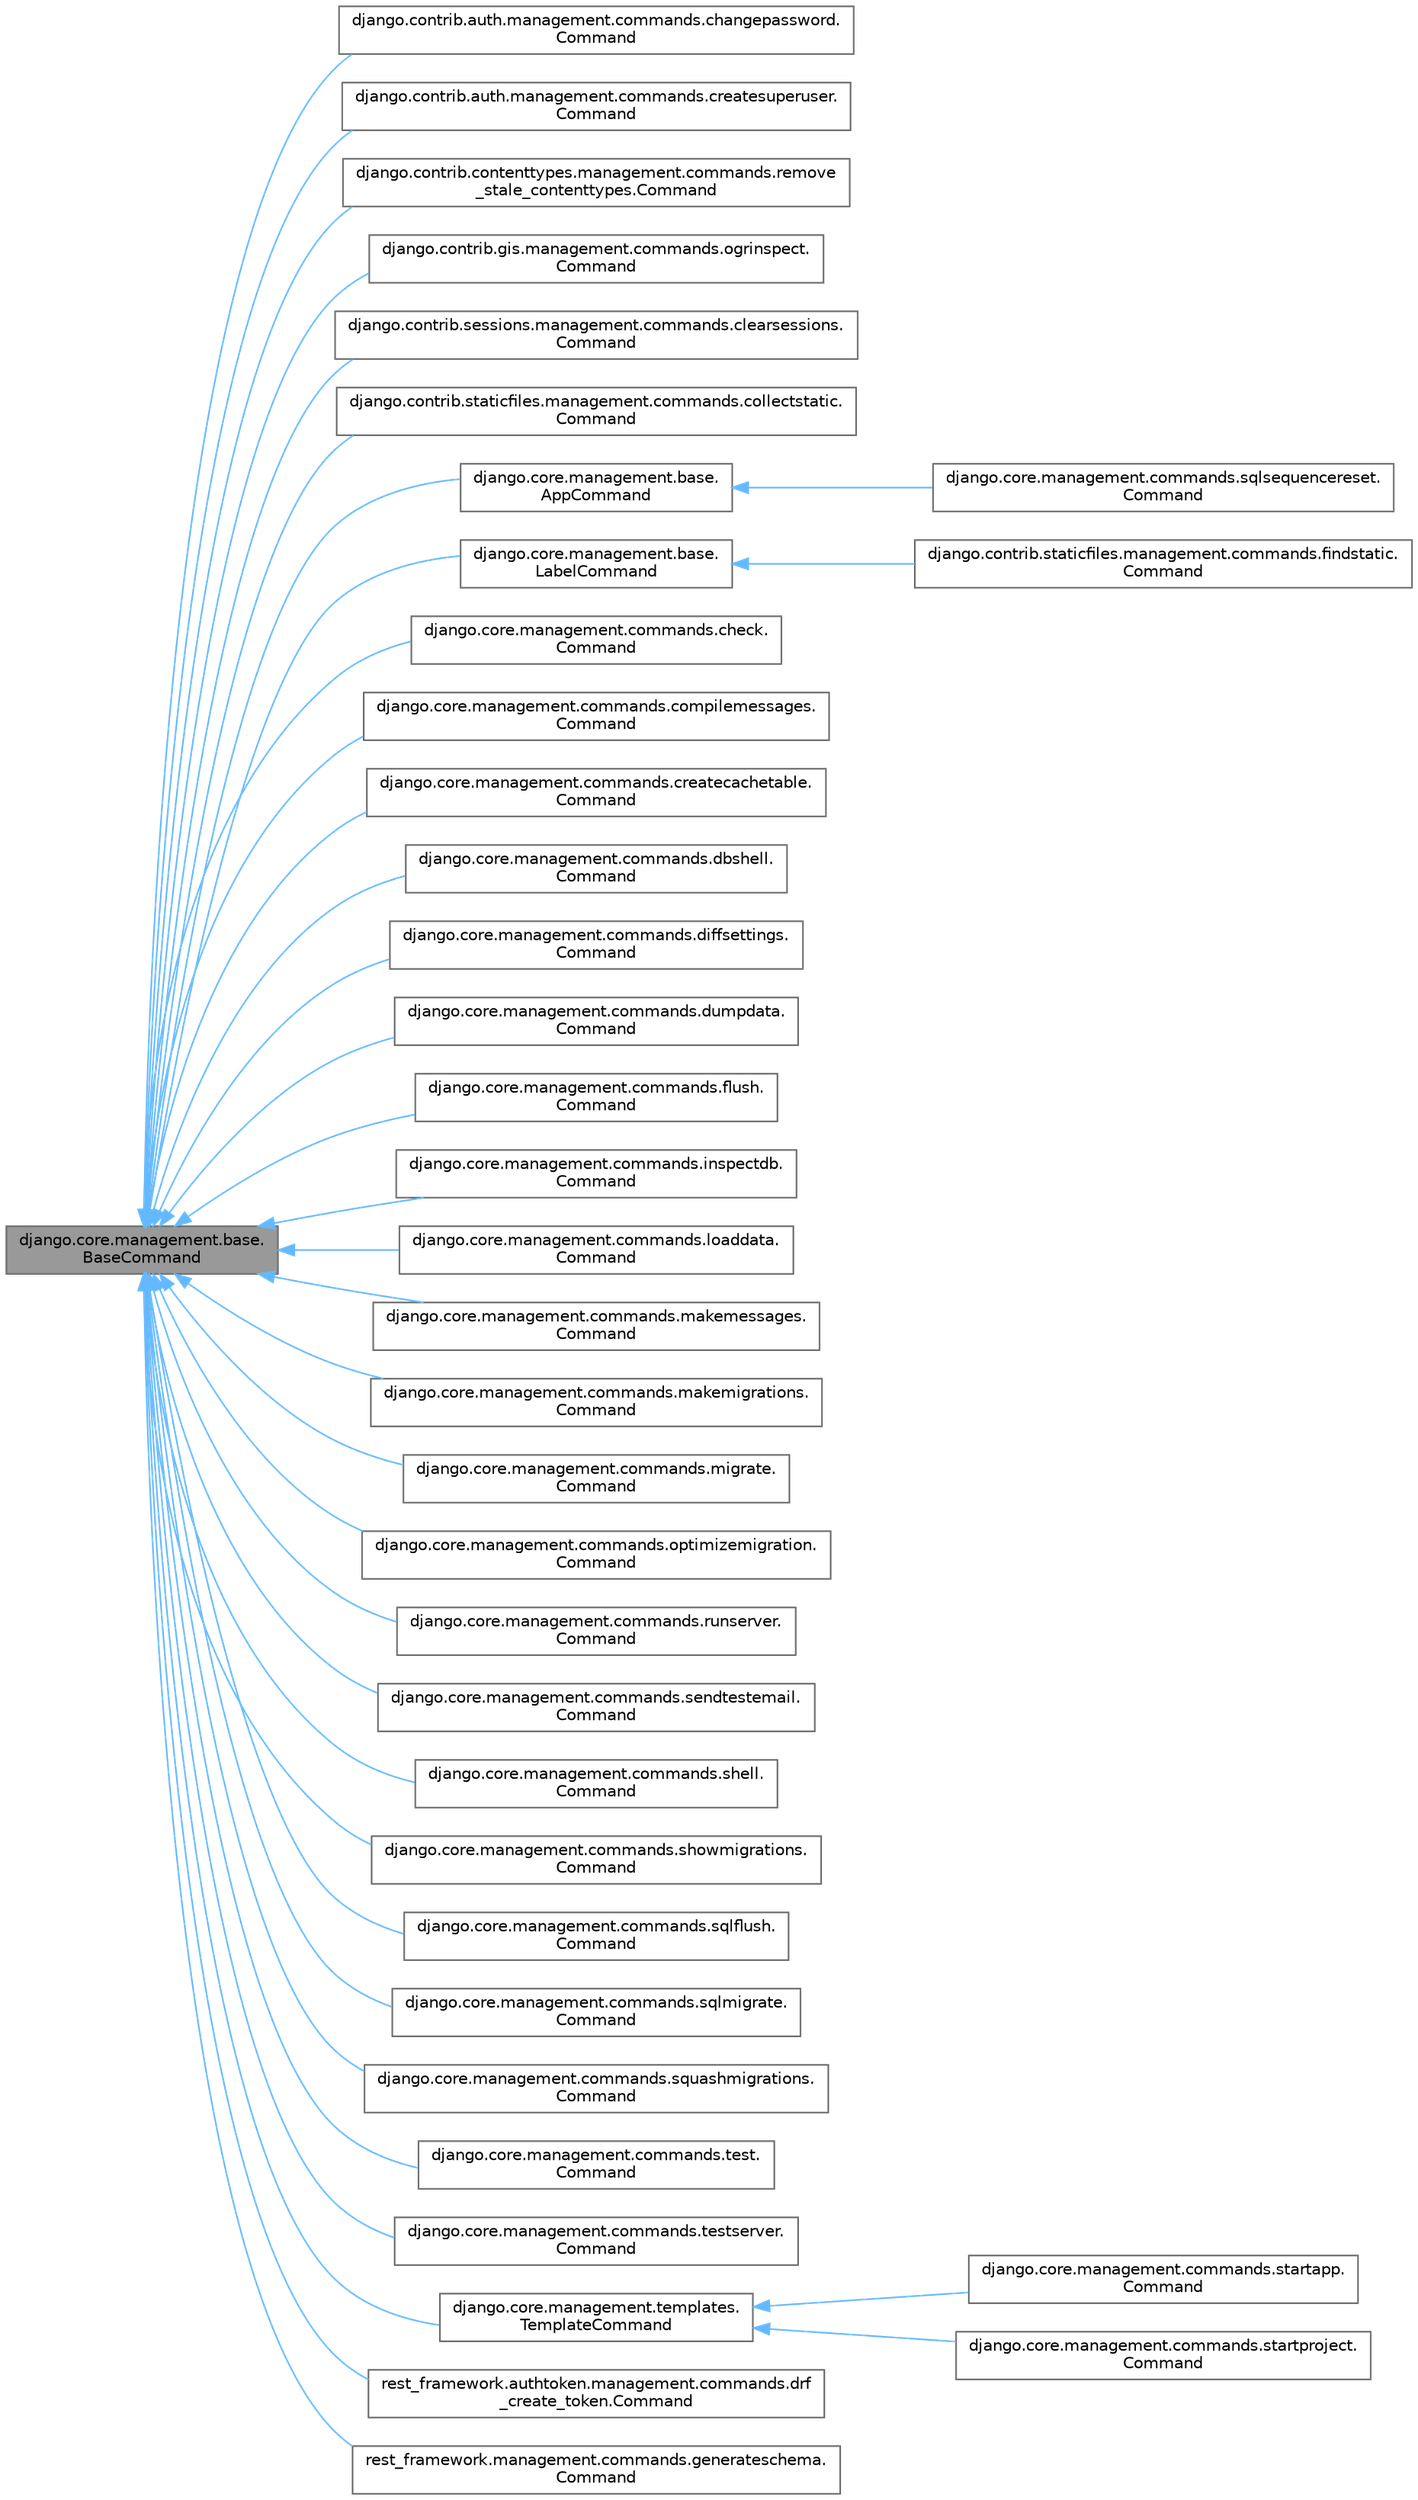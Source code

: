 digraph "django.core.management.base.BaseCommand"
{
 // LATEX_PDF_SIZE
  bgcolor="transparent";
  edge [fontname=Helvetica,fontsize=10,labelfontname=Helvetica,labelfontsize=10];
  node [fontname=Helvetica,fontsize=10,shape=box,height=0.2,width=0.4];
  rankdir="LR";
  Node1 [id="Node000001",label="django.core.management.base.\lBaseCommand",height=0.2,width=0.4,color="gray40", fillcolor="grey60", style="filled", fontcolor="black",tooltip=" "];
  Node1 -> Node2 [id="edge38_Node000001_Node000002",dir="back",color="steelblue1",style="solid",tooltip=" "];
  Node2 [id="Node000002",label="django.contrib.auth.management.commands.changepassword.\lCommand",height=0.2,width=0.4,color="gray40", fillcolor="white", style="filled",URL="$classdjango_1_1contrib_1_1auth_1_1management_1_1commands_1_1changepassword_1_1Command.html",tooltip=" "];
  Node1 -> Node3 [id="edge39_Node000001_Node000003",dir="back",color="steelblue1",style="solid",tooltip=" "];
  Node3 [id="Node000003",label="django.contrib.auth.management.commands.createsuperuser.\lCommand",height=0.2,width=0.4,color="gray40", fillcolor="white", style="filled",URL="$classdjango_1_1contrib_1_1auth_1_1management_1_1commands_1_1createsuperuser_1_1Command.html",tooltip=" "];
  Node1 -> Node4 [id="edge40_Node000001_Node000004",dir="back",color="steelblue1",style="solid",tooltip=" "];
  Node4 [id="Node000004",label="django.contrib.contenttypes.management.commands.remove\l_stale_contenttypes.Command",height=0.2,width=0.4,color="gray40", fillcolor="white", style="filled",URL="$classdjango_1_1contrib_1_1contenttypes_1_1management_1_1commands_1_1remove__stale__contenttypes_1_1Command.html",tooltip=" "];
  Node1 -> Node5 [id="edge41_Node000001_Node000005",dir="back",color="steelblue1",style="solid",tooltip=" "];
  Node5 [id="Node000005",label="django.contrib.gis.management.commands.ogrinspect.\lCommand",height=0.2,width=0.4,color="gray40", fillcolor="white", style="filled",URL="$classdjango_1_1contrib_1_1gis_1_1management_1_1commands_1_1ogrinspect_1_1Command.html",tooltip=" "];
  Node1 -> Node6 [id="edge42_Node000001_Node000006",dir="back",color="steelblue1",style="solid",tooltip=" "];
  Node6 [id="Node000006",label="django.contrib.sessions.management.commands.clearsessions.\lCommand",height=0.2,width=0.4,color="gray40", fillcolor="white", style="filled",URL="$classdjango_1_1contrib_1_1sessions_1_1management_1_1commands_1_1clearsessions_1_1Command.html",tooltip=" "];
  Node1 -> Node7 [id="edge43_Node000001_Node000007",dir="back",color="steelblue1",style="solid",tooltip=" "];
  Node7 [id="Node000007",label="django.contrib.staticfiles.management.commands.collectstatic.\lCommand",height=0.2,width=0.4,color="gray40", fillcolor="white", style="filled",URL="$classdjango_1_1contrib_1_1staticfiles_1_1management_1_1commands_1_1collectstatic_1_1Command.html",tooltip=" "];
  Node1 -> Node8 [id="edge44_Node000001_Node000008",dir="back",color="steelblue1",style="solid",tooltip=" "];
  Node8 [id="Node000008",label="django.core.management.base.\lAppCommand",height=0.2,width=0.4,color="gray40", fillcolor="white", style="filled",URL="$classdjango_1_1core_1_1management_1_1base_1_1AppCommand.html",tooltip=" "];
  Node8 -> Node9 [id="edge45_Node000008_Node000009",dir="back",color="steelblue1",style="solid",tooltip=" "];
  Node9 [id="Node000009",label="django.core.management.commands.sqlsequencereset.\lCommand",height=0.2,width=0.4,color="gray40", fillcolor="white", style="filled",URL="$classdjango_1_1core_1_1management_1_1commands_1_1sqlsequencereset_1_1Command.html",tooltip=" "];
  Node1 -> Node10 [id="edge46_Node000001_Node000010",dir="back",color="steelblue1",style="solid",tooltip=" "];
  Node10 [id="Node000010",label="django.core.management.base.\lLabelCommand",height=0.2,width=0.4,color="gray40", fillcolor="white", style="filled",URL="$classdjango_1_1core_1_1management_1_1base_1_1LabelCommand.html",tooltip=" "];
  Node10 -> Node11 [id="edge47_Node000010_Node000011",dir="back",color="steelblue1",style="solid",tooltip=" "];
  Node11 [id="Node000011",label="django.contrib.staticfiles.management.commands.findstatic.\lCommand",height=0.2,width=0.4,color="gray40", fillcolor="white", style="filled",URL="$classdjango_1_1contrib_1_1staticfiles_1_1management_1_1commands_1_1findstatic_1_1Command.html",tooltip=" "];
  Node1 -> Node12 [id="edge48_Node000001_Node000012",dir="back",color="steelblue1",style="solid",tooltip=" "];
  Node12 [id="Node000012",label="django.core.management.commands.check.\lCommand",height=0.2,width=0.4,color="gray40", fillcolor="white", style="filled",URL="$classdjango_1_1core_1_1management_1_1commands_1_1check_1_1Command.html",tooltip=" "];
  Node1 -> Node13 [id="edge49_Node000001_Node000013",dir="back",color="steelblue1",style="solid",tooltip=" "];
  Node13 [id="Node000013",label="django.core.management.commands.compilemessages.\lCommand",height=0.2,width=0.4,color="gray40", fillcolor="white", style="filled",URL="$classdjango_1_1core_1_1management_1_1commands_1_1compilemessages_1_1Command.html",tooltip=" "];
  Node1 -> Node14 [id="edge50_Node000001_Node000014",dir="back",color="steelblue1",style="solid",tooltip=" "];
  Node14 [id="Node000014",label="django.core.management.commands.createcachetable.\lCommand",height=0.2,width=0.4,color="gray40", fillcolor="white", style="filled",URL="$classdjango_1_1core_1_1management_1_1commands_1_1createcachetable_1_1Command.html",tooltip=" "];
  Node1 -> Node15 [id="edge51_Node000001_Node000015",dir="back",color="steelblue1",style="solid",tooltip=" "];
  Node15 [id="Node000015",label="django.core.management.commands.dbshell.\lCommand",height=0.2,width=0.4,color="gray40", fillcolor="white", style="filled",URL="$classdjango_1_1core_1_1management_1_1commands_1_1dbshell_1_1Command.html",tooltip=" "];
  Node1 -> Node16 [id="edge52_Node000001_Node000016",dir="back",color="steelblue1",style="solid",tooltip=" "];
  Node16 [id="Node000016",label="django.core.management.commands.diffsettings.\lCommand",height=0.2,width=0.4,color="gray40", fillcolor="white", style="filled",URL="$classdjango_1_1core_1_1management_1_1commands_1_1diffsettings_1_1Command.html",tooltip=" "];
  Node1 -> Node17 [id="edge53_Node000001_Node000017",dir="back",color="steelblue1",style="solid",tooltip=" "];
  Node17 [id="Node000017",label="django.core.management.commands.dumpdata.\lCommand",height=0.2,width=0.4,color="gray40", fillcolor="white", style="filled",URL="$classdjango_1_1core_1_1management_1_1commands_1_1dumpdata_1_1Command.html",tooltip=" "];
  Node1 -> Node18 [id="edge54_Node000001_Node000018",dir="back",color="steelblue1",style="solid",tooltip=" "];
  Node18 [id="Node000018",label="django.core.management.commands.flush.\lCommand",height=0.2,width=0.4,color="gray40", fillcolor="white", style="filled",URL="$classdjango_1_1core_1_1management_1_1commands_1_1flush_1_1Command.html",tooltip=" "];
  Node1 -> Node19 [id="edge55_Node000001_Node000019",dir="back",color="steelblue1",style="solid",tooltip=" "];
  Node19 [id="Node000019",label="django.core.management.commands.inspectdb.\lCommand",height=0.2,width=0.4,color="gray40", fillcolor="white", style="filled",URL="$classdjango_1_1core_1_1management_1_1commands_1_1inspectdb_1_1Command.html",tooltip=" "];
  Node1 -> Node20 [id="edge56_Node000001_Node000020",dir="back",color="steelblue1",style="solid",tooltip=" "];
  Node20 [id="Node000020",label="django.core.management.commands.loaddata.\lCommand",height=0.2,width=0.4,color="gray40", fillcolor="white", style="filled",URL="$classdjango_1_1core_1_1management_1_1commands_1_1loaddata_1_1Command.html",tooltip=" "];
  Node1 -> Node21 [id="edge57_Node000001_Node000021",dir="back",color="steelblue1",style="solid",tooltip=" "];
  Node21 [id="Node000021",label="django.core.management.commands.makemessages.\lCommand",height=0.2,width=0.4,color="gray40", fillcolor="white", style="filled",URL="$classdjango_1_1core_1_1management_1_1commands_1_1makemessages_1_1Command.html",tooltip=" "];
  Node1 -> Node22 [id="edge58_Node000001_Node000022",dir="back",color="steelblue1",style="solid",tooltip=" "];
  Node22 [id="Node000022",label="django.core.management.commands.makemigrations.\lCommand",height=0.2,width=0.4,color="gray40", fillcolor="white", style="filled",URL="$classdjango_1_1core_1_1management_1_1commands_1_1makemigrations_1_1Command.html",tooltip=" "];
  Node1 -> Node23 [id="edge59_Node000001_Node000023",dir="back",color="steelblue1",style="solid",tooltip=" "];
  Node23 [id="Node000023",label="django.core.management.commands.migrate.\lCommand",height=0.2,width=0.4,color="gray40", fillcolor="white", style="filled",URL="$classdjango_1_1core_1_1management_1_1commands_1_1migrate_1_1Command.html",tooltip=" "];
  Node1 -> Node24 [id="edge60_Node000001_Node000024",dir="back",color="steelblue1",style="solid",tooltip=" "];
  Node24 [id="Node000024",label="django.core.management.commands.optimizemigration.\lCommand",height=0.2,width=0.4,color="gray40", fillcolor="white", style="filled",URL="$classdjango_1_1core_1_1management_1_1commands_1_1optimizemigration_1_1Command.html",tooltip=" "];
  Node1 -> Node25 [id="edge61_Node000001_Node000025",dir="back",color="steelblue1",style="solid",tooltip=" "];
  Node25 [id="Node000025",label="django.core.management.commands.runserver.\lCommand",height=0.2,width=0.4,color="gray40", fillcolor="white", style="filled",URL="$classdjango_1_1core_1_1management_1_1commands_1_1runserver_1_1Command.html",tooltip=" "];
  Node1 -> Node26 [id="edge62_Node000001_Node000026",dir="back",color="steelblue1",style="solid",tooltip=" "];
  Node26 [id="Node000026",label="django.core.management.commands.sendtestemail.\lCommand",height=0.2,width=0.4,color="gray40", fillcolor="white", style="filled",URL="$classdjango_1_1core_1_1management_1_1commands_1_1sendtestemail_1_1Command.html",tooltip=" "];
  Node1 -> Node27 [id="edge63_Node000001_Node000027",dir="back",color="steelblue1",style="solid",tooltip=" "];
  Node27 [id="Node000027",label="django.core.management.commands.shell.\lCommand",height=0.2,width=0.4,color="gray40", fillcolor="white", style="filled",URL="$classdjango_1_1core_1_1management_1_1commands_1_1shell_1_1Command.html",tooltip=" "];
  Node1 -> Node28 [id="edge64_Node000001_Node000028",dir="back",color="steelblue1",style="solid",tooltip=" "];
  Node28 [id="Node000028",label="django.core.management.commands.showmigrations.\lCommand",height=0.2,width=0.4,color="gray40", fillcolor="white", style="filled",URL="$classdjango_1_1core_1_1management_1_1commands_1_1showmigrations_1_1Command.html",tooltip=" "];
  Node1 -> Node29 [id="edge65_Node000001_Node000029",dir="back",color="steelblue1",style="solid",tooltip=" "];
  Node29 [id="Node000029",label="django.core.management.commands.sqlflush.\lCommand",height=0.2,width=0.4,color="gray40", fillcolor="white", style="filled",URL="$classdjango_1_1core_1_1management_1_1commands_1_1sqlflush_1_1Command.html",tooltip=" "];
  Node1 -> Node30 [id="edge66_Node000001_Node000030",dir="back",color="steelblue1",style="solid",tooltip=" "];
  Node30 [id="Node000030",label="django.core.management.commands.sqlmigrate.\lCommand",height=0.2,width=0.4,color="gray40", fillcolor="white", style="filled",URL="$classdjango_1_1core_1_1management_1_1commands_1_1sqlmigrate_1_1Command.html",tooltip=" "];
  Node1 -> Node31 [id="edge67_Node000001_Node000031",dir="back",color="steelblue1",style="solid",tooltip=" "];
  Node31 [id="Node000031",label="django.core.management.commands.squashmigrations.\lCommand",height=0.2,width=0.4,color="gray40", fillcolor="white", style="filled",URL="$classdjango_1_1core_1_1management_1_1commands_1_1squashmigrations_1_1Command.html",tooltip=" "];
  Node1 -> Node32 [id="edge68_Node000001_Node000032",dir="back",color="steelblue1",style="solid",tooltip=" "];
  Node32 [id="Node000032",label="django.core.management.commands.test.\lCommand",height=0.2,width=0.4,color="gray40", fillcolor="white", style="filled",URL="$classdjango_1_1core_1_1management_1_1commands_1_1test_1_1Command.html",tooltip=" "];
  Node1 -> Node33 [id="edge69_Node000001_Node000033",dir="back",color="steelblue1",style="solid",tooltip=" "];
  Node33 [id="Node000033",label="django.core.management.commands.testserver.\lCommand",height=0.2,width=0.4,color="gray40", fillcolor="white", style="filled",URL="$classdjango_1_1core_1_1management_1_1commands_1_1testserver_1_1Command.html",tooltip=" "];
  Node1 -> Node34 [id="edge70_Node000001_Node000034",dir="back",color="steelblue1",style="solid",tooltip=" "];
  Node34 [id="Node000034",label="django.core.management.templates.\lTemplateCommand",height=0.2,width=0.4,color="gray40", fillcolor="white", style="filled",URL="$classdjango_1_1core_1_1management_1_1templates_1_1TemplateCommand.html",tooltip=" "];
  Node34 -> Node35 [id="edge71_Node000034_Node000035",dir="back",color="steelblue1",style="solid",tooltip=" "];
  Node35 [id="Node000035",label="django.core.management.commands.startapp.\lCommand",height=0.2,width=0.4,color="gray40", fillcolor="white", style="filled",URL="$classdjango_1_1core_1_1management_1_1commands_1_1startapp_1_1Command.html",tooltip=" "];
  Node34 -> Node36 [id="edge72_Node000034_Node000036",dir="back",color="steelblue1",style="solid",tooltip=" "];
  Node36 [id="Node000036",label="django.core.management.commands.startproject.\lCommand",height=0.2,width=0.4,color="gray40", fillcolor="white", style="filled",URL="$classdjango_1_1core_1_1management_1_1commands_1_1startproject_1_1Command.html",tooltip=" "];
  Node1 -> Node37 [id="edge73_Node000001_Node000037",dir="back",color="steelblue1",style="solid",tooltip=" "];
  Node37 [id="Node000037",label="rest_framework.authtoken.management.commands.drf\l_create_token.Command",height=0.2,width=0.4,color="gray40", fillcolor="white", style="filled",URL="$classrest__framework_1_1authtoken_1_1management_1_1commands_1_1drf__create__token_1_1Command.html",tooltip=" "];
  Node1 -> Node38 [id="edge74_Node000001_Node000038",dir="back",color="steelblue1",style="solid",tooltip=" "];
  Node38 [id="Node000038",label="rest_framework.management.commands.generateschema.\lCommand",height=0.2,width=0.4,color="gray40", fillcolor="white", style="filled",URL="$classrest__framework_1_1management_1_1commands_1_1generateschema_1_1Command.html",tooltip=" "];
}
